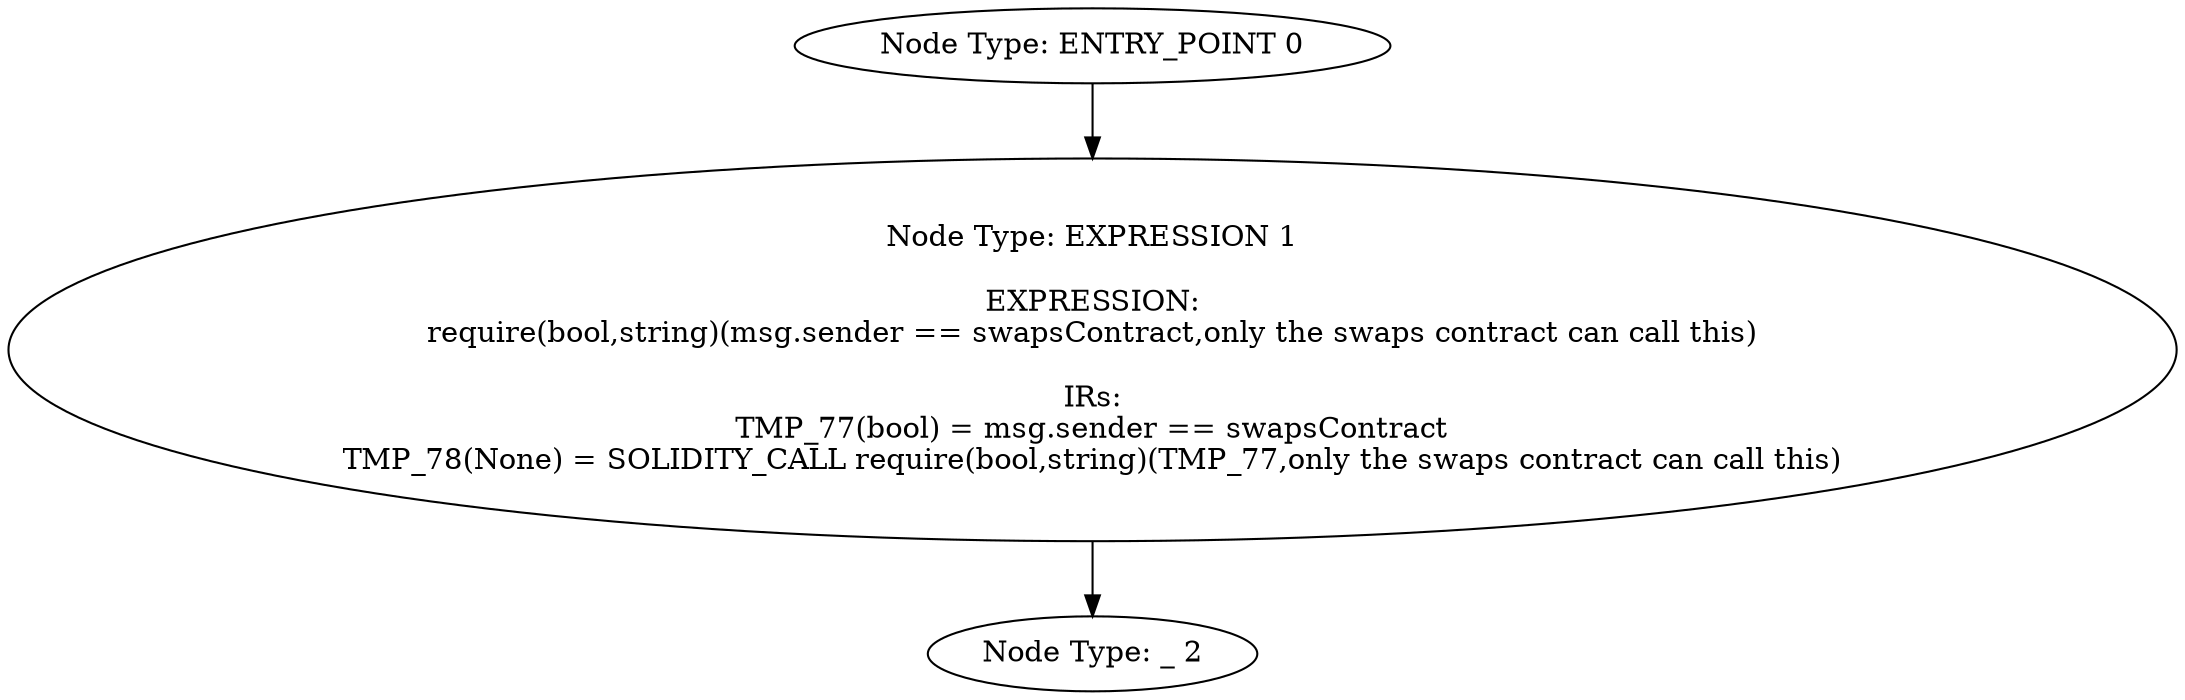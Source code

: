 digraph{
0[label="Node Type: ENTRY_POINT 0
"];
0->1;
1[label="Node Type: EXPRESSION 1

EXPRESSION:
require(bool,string)(msg.sender == swapsContract,only the swaps contract can call this)

IRs:
TMP_77(bool) = msg.sender == swapsContract
TMP_78(None) = SOLIDITY_CALL require(bool,string)(TMP_77,only the swaps contract can call this)"];
1->2;
2[label="Node Type: _ 2
"];
}
